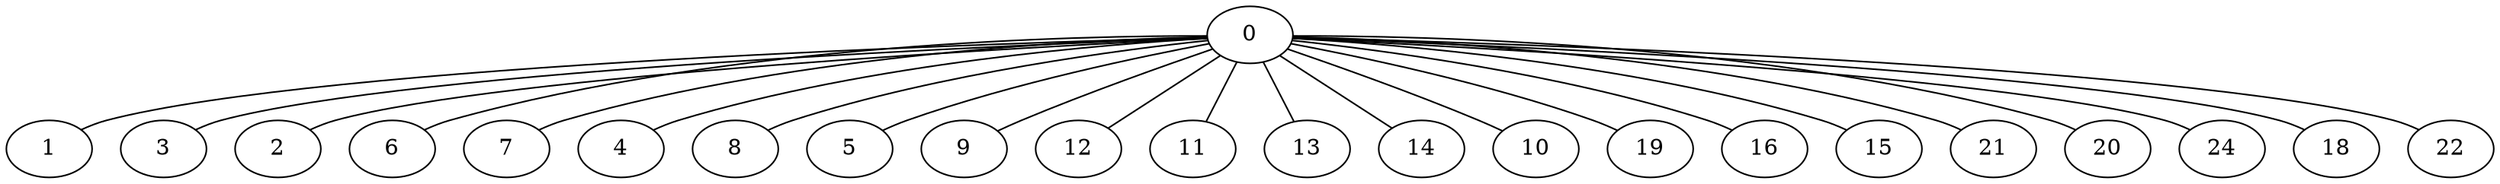 graph G {
  0 -- 1;
  0 -- 3;
  0 -- 2;
  0 -- 6;
  0 -- 7;
  0 -- 4;
  0 -- 8;
  0 -- 5;
  0 -- 9;
  0 -- 12;
  0 -- 11;
  0 -- 13;
  0 -- 14;
  0 -- 10;
  0 -- 19;
  0 -- 16;
  0 -- 15;
  0 -- 21;
  0 -- 20;
  0 -- 24;
  0 -- 18;
  0 -- 22;
}